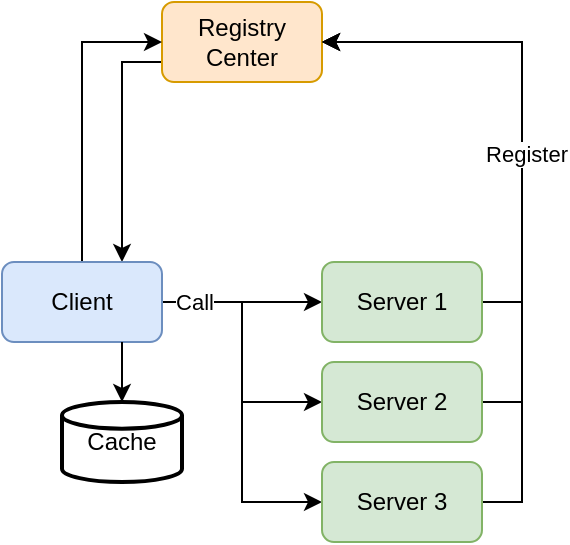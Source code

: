 <mxfile version="24.3.1" type="github">
  <diagram name="第 1 页" id="hJNBg75Ihvh9WSm6ws-Q">
    <mxGraphModel dx="325" dy="186" grid="1" gridSize="10" guides="1" tooltips="1" connect="1" arrows="1" fold="1" page="1" pageScale="1" pageWidth="300" pageHeight="400" math="0" shadow="0">
      <root>
        <mxCell id="0" />
        <mxCell id="1" parent="0" />
        <mxCell id="TwgM5IusfuArpQMl46ye-8" style="edgeStyle=orthogonalEdgeStyle;rounded=0;orthogonalLoop=1;jettySize=auto;html=1;exitX=0;exitY=0.75;exitDx=0;exitDy=0;entryX=0.75;entryY=0;entryDx=0;entryDy=0;" edge="1" parent="1" source="TwgM5IusfuArpQMl46ye-1" target="TwgM5IusfuArpQMl46ye-2">
          <mxGeometry relative="1" as="geometry" />
        </mxCell>
        <mxCell id="TwgM5IusfuArpQMl46ye-1" value="Registry&lt;div&gt;Center&lt;/div&gt;" style="rounded=1;whiteSpace=wrap;html=1;fillColor=#ffe6cc;strokeColor=#d79b00;" vertex="1" parent="1">
          <mxGeometry x="90" y="40" width="80" height="40" as="geometry" />
        </mxCell>
        <mxCell id="TwgM5IusfuArpQMl46ye-4" style="edgeStyle=orthogonalEdgeStyle;rounded=0;orthogonalLoop=1;jettySize=auto;html=1;exitX=0.5;exitY=0;exitDx=0;exitDy=0;entryX=0;entryY=0.5;entryDx=0;entryDy=0;" edge="1" parent="1" source="TwgM5IusfuArpQMl46ye-2" target="TwgM5IusfuArpQMl46ye-1">
          <mxGeometry relative="1" as="geometry" />
        </mxCell>
        <mxCell id="TwgM5IusfuArpQMl46ye-6" style="edgeStyle=orthogonalEdgeStyle;rounded=0;orthogonalLoop=1;jettySize=auto;html=1;exitX=1;exitY=0.5;exitDx=0;exitDy=0;entryX=0;entryY=0.5;entryDx=0;entryDy=0;" edge="1" parent="1" source="TwgM5IusfuArpQMl46ye-2" target="TwgM5IusfuArpQMl46ye-3">
          <mxGeometry relative="1" as="geometry" />
        </mxCell>
        <mxCell id="TwgM5IusfuArpQMl46ye-21" style="edgeStyle=orthogonalEdgeStyle;rounded=0;orthogonalLoop=1;jettySize=auto;html=1;exitX=1;exitY=0.5;exitDx=0;exitDy=0;entryX=0;entryY=0.5;entryDx=0;entryDy=0;" edge="1" parent="1" source="TwgM5IusfuArpQMl46ye-2" target="TwgM5IusfuArpQMl46ye-15">
          <mxGeometry relative="1" as="geometry" />
        </mxCell>
        <mxCell id="TwgM5IusfuArpQMl46ye-22" style="edgeStyle=orthogonalEdgeStyle;rounded=0;orthogonalLoop=1;jettySize=auto;html=1;exitX=1;exitY=0.5;exitDx=0;exitDy=0;entryX=0;entryY=0.5;entryDx=0;entryDy=0;" edge="1" parent="1" source="TwgM5IusfuArpQMl46ye-2" target="TwgM5IusfuArpQMl46ye-16">
          <mxGeometry relative="1" as="geometry" />
        </mxCell>
        <mxCell id="TwgM5IusfuArpQMl46ye-23" value="Call" style="edgeLabel;html=1;align=center;verticalAlign=middle;resizable=0;points=[];" vertex="1" connectable="0" parent="TwgM5IusfuArpQMl46ye-22">
          <mxGeometry x="-0.839" y="1" relative="1" as="geometry">
            <mxPoint x="1" y="1" as="offset" />
          </mxGeometry>
        </mxCell>
        <mxCell id="TwgM5IusfuArpQMl46ye-2" value="Client" style="rounded=1;whiteSpace=wrap;html=1;fillColor=#dae8fc;strokeColor=#6c8ebf;" vertex="1" parent="1">
          <mxGeometry x="10" y="170" width="80" height="40" as="geometry" />
        </mxCell>
        <mxCell id="TwgM5IusfuArpQMl46ye-19" style="edgeStyle=orthogonalEdgeStyle;rounded=0;orthogonalLoop=1;jettySize=auto;html=1;exitX=1;exitY=0.5;exitDx=0;exitDy=0;entryX=1;entryY=0.5;entryDx=0;entryDy=0;" edge="1" parent="1" source="TwgM5IusfuArpQMl46ye-3" target="TwgM5IusfuArpQMl46ye-1">
          <mxGeometry relative="1" as="geometry" />
        </mxCell>
        <mxCell id="TwgM5IusfuArpQMl46ye-3" value="Server 1" style="rounded=1;whiteSpace=wrap;html=1;fillColor=#d5e8d4;strokeColor=#82b366;" vertex="1" parent="1">
          <mxGeometry x="170" y="170" width="80" height="40" as="geometry" />
        </mxCell>
        <mxCell id="TwgM5IusfuArpQMl46ye-13" value="Cache" style="strokeWidth=2;html=1;shape=mxgraph.flowchart.database;whiteSpace=wrap;" vertex="1" parent="1">
          <mxGeometry x="40" y="240" width="60" height="40" as="geometry" />
        </mxCell>
        <mxCell id="TwgM5IusfuArpQMl46ye-14" style="edgeStyle=orthogonalEdgeStyle;rounded=0;orthogonalLoop=1;jettySize=auto;html=1;exitX=0.75;exitY=1;exitDx=0;exitDy=0;entryX=0.5;entryY=0;entryDx=0;entryDy=0;entryPerimeter=0;" edge="1" parent="1" source="TwgM5IusfuArpQMl46ye-2" target="TwgM5IusfuArpQMl46ye-13">
          <mxGeometry relative="1" as="geometry" />
        </mxCell>
        <mxCell id="TwgM5IusfuArpQMl46ye-17" style="edgeStyle=orthogonalEdgeStyle;rounded=0;orthogonalLoop=1;jettySize=auto;html=1;exitX=1;exitY=0.5;exitDx=0;exitDy=0;entryX=1;entryY=0.5;entryDx=0;entryDy=0;" edge="1" parent="1" source="TwgM5IusfuArpQMl46ye-15" target="TwgM5IusfuArpQMl46ye-1">
          <mxGeometry relative="1" as="geometry" />
        </mxCell>
        <mxCell id="TwgM5IusfuArpQMl46ye-15" value="Server 2" style="rounded=1;whiteSpace=wrap;html=1;fillColor=#d5e8d4;strokeColor=#82b366;" vertex="1" parent="1">
          <mxGeometry x="170" y="220" width="80" height="40" as="geometry" />
        </mxCell>
        <mxCell id="TwgM5IusfuArpQMl46ye-18" style="edgeStyle=orthogonalEdgeStyle;rounded=0;orthogonalLoop=1;jettySize=auto;html=1;exitX=1;exitY=0.5;exitDx=0;exitDy=0;" edge="1" parent="1" source="TwgM5IusfuArpQMl46ye-16">
          <mxGeometry relative="1" as="geometry">
            <mxPoint x="170" y="60" as="targetPoint" />
            <Array as="points">
              <mxPoint x="270" y="290" />
              <mxPoint x="270" y="60" />
            </Array>
          </mxGeometry>
        </mxCell>
        <mxCell id="TwgM5IusfuArpQMl46ye-20" value="Register" style="edgeLabel;html=1;align=center;verticalAlign=middle;resizable=0;points=[];" vertex="1" connectable="0" parent="TwgM5IusfuArpQMl46ye-18">
          <mxGeometry x="0.111" y="-1" relative="1" as="geometry">
            <mxPoint x="1" as="offset" />
          </mxGeometry>
        </mxCell>
        <mxCell id="TwgM5IusfuArpQMl46ye-16" value="Server 3" style="rounded=1;whiteSpace=wrap;html=1;fillColor=#d5e8d4;strokeColor=#82b366;" vertex="1" parent="1">
          <mxGeometry x="170" y="270" width="80" height="40" as="geometry" />
        </mxCell>
      </root>
    </mxGraphModel>
  </diagram>
</mxfile>
